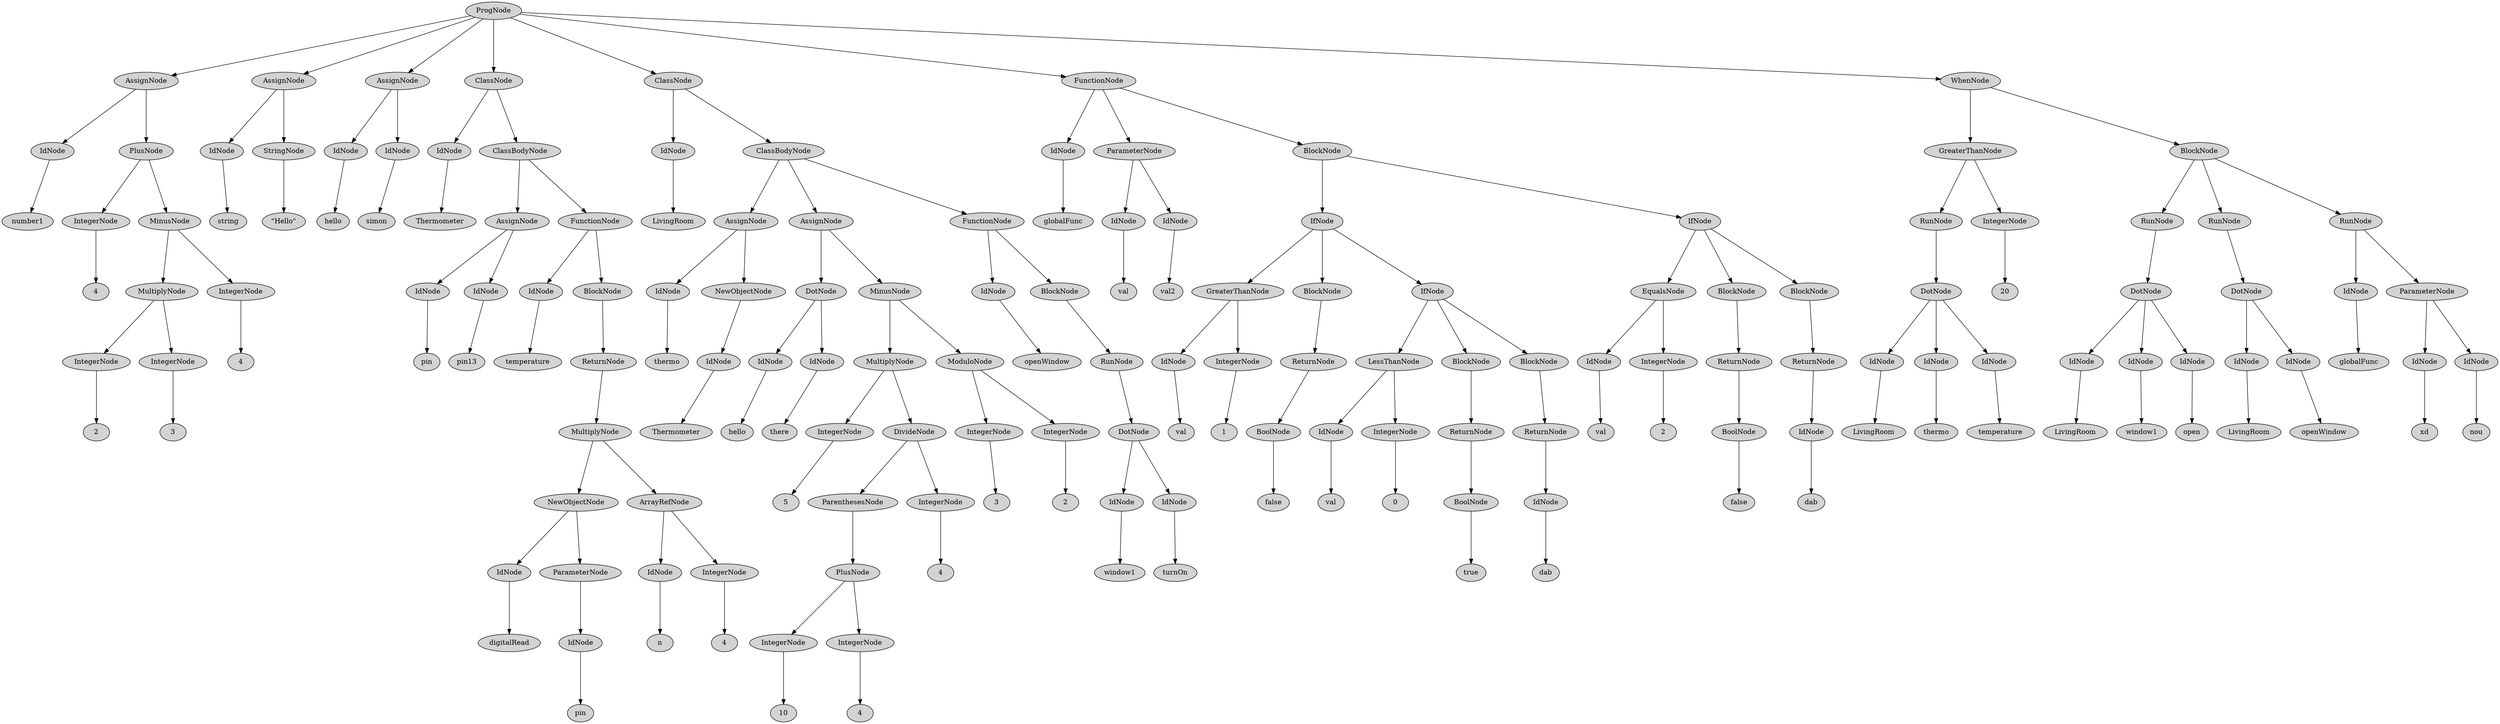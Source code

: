 digraph G {
	graph [ranksep=1.5 ratio=fill]
	node [style=filled]
	overlap=false
	6905535 [label=ProgNode]
	4477002 [label=AssignNode]
	6905535 -> 4477002
	5541458 [label=IdNode]
	4477002 -> 5541458
	8328414 [label=number1]
	5541458 -> 8328414
	6920778 [label=PlusNode]
	4477002 -> 6920778
	1521693 [label=IntegerNode]
	6920778 -> 1521693
	3304328 [label=4]
	1521693 -> 3304328
	5340075 [label=MinusNode]
	6920778 -> 5340075
	3863352 [label=MultiplyNode]
	5340075 -> 3863352
	4524613 [label=IntegerNode]
	3863352 -> 4524613
	2677047 [label=2]
	4524613 -> 2677047
	3073823 [label=IntegerNode]
	3863352 -> 3073823
	890366 [label=3]
	3073823 -> 890366
	3780197 [label=IntegerNode]
	5340075 -> 3780197
	4561519 [label=4]
	3780197 -> 4561519
	2801118 [label=AssignNode]
	6905535 -> 2801118
	8909938 [label=IdNode]
	2801118 -> 8909938
	458213 [label=string]
	8909938 -> 458213
	9821331 [label=StringNode]
	2801118 -> 9821331
	8413417 [label="\"Hello\""]
	9821331 -> 8413417
	6431284 [label=AssignNode]
	6905535 -> 6431284
	2249485 [label=IdNode]
	6431284 -> 2249485
	480142 [label=hello]
	2249485 -> 480142
	1214305 [label=IdNode]
	6431284 -> 1214305
	4935023 [label=simon]
	1214305 -> 4935023
	8625533 [label=ClassNode]
	6905535 -> 8625533
	5147655 [label=IdNode]
	8625533 -> 5147655
	6751303 [label=Thermometer]
	5147655 -> 6751303
	9349384 [label=ClassBodyNode]
	8625533 -> 9349384
	4207761 [label=AssignNode]
	9349384 -> 4207761
	9340182 [label=IdNode]
	4207761 -> 9340182
	2906876 [label=pin]
	9340182 -> 2906876
	3436913 [label=IdNode]
	4207761 -> 3436913
	6398722 [label=pin13]
	3436913 -> 6398722
	4151195 [label=FunctionNode]
	9349384 -> 4151195
	4283486 [label=IdNode]
	4151195 -> 4283486
	2018552 [label=temperature]
	4283486 -> 2018552
	7018665 [label=BlockNode]
	4151195 -> 7018665
	8392537 [label=ReturnNode]
	7018665 -> 8392537
	9497240 [label=MultiplyNode]
	8392537 -> 9497240
	3865655 [label=NewObjectNode]
	9497240 -> 3865655
	9126813 [label=IdNode]
	3865655 -> 9126813
	8526381 [label=digitalRead]
	9126813 -> 8526381
	472680 [label=ParameterNode]
	3865655 -> 472680
	47501 [label=IdNode]
	472680 -> 47501
	5849257 [label=pin]
	47501 -> 5849257
	6341896 [label=ArrayRefNode]
	9497240 -> 6341896
	7638311 [label=IdNode]
	6341896 -> 7638311
	8739436 [label=n]
	7638311 -> 8739436
	3703371 [label=IntegerNode]
	6341896 -> 3703371
	6566739 [label=4]
	3703371 -> 6566739
	4540800 [label=ClassNode]
	6905535 -> 4540800
	2339296 [label=IdNode]
	4540800 -> 2339296
	6285097 [label=LivingRoom]
	2339296 -> 6285097
	9410757 [label=ClassBodyNode]
	4540800 -> 9410757
	1750870 [label=AssignNode]
	9410757 -> 1750870
	671765 [label=IdNode]
	1750870 -> 671765
	4515325 [label=thermo]
	671765 -> 4515325
	8535049 [label=NewObjectNode]
	1750870 -> 8535049
	2433280 [label=IdNode]
	8535049 -> 2433280
	9448855 [label=Thermometer]
	2433280 -> 9448855
	6579050 [label=AssignNode]
	9410757 -> 6579050
	3481665 [label=DotNode]
	6579050 -> 3481665
	8525911 [label=IdNode]
	3481665 -> 8525911
	2336540 [label=hello]
	8525911 -> 2336540
	8191785 [label=IdNode]
	3481665 -> 8191785
	6149182 [label=there]
	8191785 -> 6149182
	9729545 [label=MinusNode]
	6579050 -> 9729545
	787622 [label=MultiplyNode]
	9729545 -> 787622
	1458391 [label=IntegerNode]
	787622 -> 1458391
	9488477 [label=5]
	1458391 -> 9488477
	1070921 [label=DivideNode]
	787622 -> 1070921
	1964126 [label=ParenthesesNode]
	1070921 -> 1964126
	8030242 [label=PlusNode]
	1964126 -> 8030242
	7290111 [label=IntegerNode]
	8030242 -> 7290111
	9435498 [label=10]
	7290111 -> 9435498
	5092363 [label=IntegerNode]
	8030242 -> 5092363
	1972525 [label=4]
	5092363 -> 1972525
	9812518 [label=IntegerNode]
	1070921 -> 9812518
	9388341 [label=4]
	9812518 -> 9388341
	2881869 [label=ModuloNode]
	9729545 -> 2881869
	8609295 [label=IntegerNode]
	2881869 -> 8609295
	411266 [label=3]
	8609295 -> 411266
	3539882 [label=IntegerNode]
	2881869 -> 3539882
	1942739 [label=2]
	3539882 -> 1942739
	2925949 [label=FunctionNode]
	9410757 -> 2925949
	539338 [label=IdNode]
	2925949 -> 539338
	9750040 [label=openWindow]
	539338 -> 9750040
	6861876 [label=BlockNode]
	2925949 -> 6861876
	4250889 [label=RunNode]
	6861876 -> 4250889
	3442375 [label=DotNode]
	4250889 -> 3442375
	3043093 [label=IdNode]
	3442375 -> 3043093
	2603271 [label=window1]
	3043093 -> 2603271
	7003900 [label=IdNode]
	3442375 -> 7003900
	7459781 [label=turnOn]
	7003900 -> 7459781
	5300630 [label=FunctionNode]
	6905535 -> 5300630
	6416603 [label=IdNode]
	5300630 -> 6416603
	5097801 [label=globalFunc]
	6416603 -> 5097801
	6425101 [label=ParameterNode]
	5300630 -> 6425101
	2180055 [label=IdNode]
	6425101 -> 2180055
	4772199 [label=val]
	2180055 -> 4772199
	3895429 [label=IdNode]
	6425101 -> 3895429
	113952 [label=val2]
	3895429 -> 113952
	1035005 [label=BlockNode]
	5300630 -> 1035005
	3662390 [label=IfNode]
	1035005 -> 3662390
	1295308 [label=GreaterThanNode]
	3662390 -> 1295308
	8686492 [label=IdNode]
	1295308 -> 8686492
	9296519 [label=val]
	8686492 -> 9296519
	7728641 [label=IntegerNode]
	1295308 -> 7728641
	2593401 [label=1]
	7728641 -> 2593401
	2043406 [label=BlockNode]
	3662390 -> 2043406
	8327982 [label=ReturnNode]
	2043406 -> 8327982
	33356 [label=BoolNode]
	8327982 -> 33356
	2890343 [label=false]
	33356 -> 2890343
	4552164 [label=IfNode]
	3662390 -> 4552164
	2813484 [label=LessThanNode]
	4552164 -> 2813484
	3566510 [label=IdNode]
	2813484 -> 3566510
	6018180 [label=val]
	3566510 -> 6018180
	2885972 [label=IntegerNode]
	2813484 -> 2885972
	4290432 [label=0]
	2885972 -> 4290432
	428197 [label=BlockNode]
	4552164 -> 428197
	8780362 [label=ReturnNode]
	428197 -> 8780362
	6570514 [label=BoolNode]
	8780362 -> 6570514
	5089620 [label=true]
	6570514 -> 5089620
	4968311 [label=BlockNode]
	4552164 -> 4968311
	2002970 [label=ReturnNode]
	4968311 -> 2002970
	7301059 [label=IdNode]
	2002970 -> 7301059
	1476966 [label=dab]
	7301059 -> 1476966
	7044146 [label=IfNode]
	1035005 -> 7044146
	1362338 [label=EqualsNode]
	7044146 -> 1362338
	1491414 [label=IdNode]
	1362338 -> 1491414
	2411161 [label=val]
	1491414 -> 2411161
	2580945 [label=IntegerNode]
	1362338 -> 2580945
	4918280 [label=2]
	2580945 -> 4918280
	9060222 [label=BlockNode]
	7044146 -> 9060222
	5017495 [label=ReturnNode]
	9060222 -> 5017495
	8992911 [label=BoolNode]
	5017495 -> 8992911
	1227391 [label=false]
	8992911 -> 1227391
	4730098 [label=BlockNode]
	7044146 -> 4730098
	6451241 [label=ReturnNode]
	4730098 -> 6451241
	7029007 [label=IdNode]
	6451241 -> 7029007
	7350073 [label=dab]
	7029007 -> 7350073
	7839617 [label=WhenNode]
	6905535 -> 7839617
	1622194 [label=GreaterThanNode]
	7839617 -> 1622194
	2277791 [label=RunNode]
	1622194 -> 2277791
	6499398 [label=DotNode]
	2277791 -> 6499398
	1577748 [label=IdNode]
	6499398 -> 1577748
	7007989 [label=LivingRoom]
	1577748 -> 7007989
	4798914 [label=IdNode]
	6499398 -> 4798914
	9062272 [label=thermo]
	4798914 -> 9062272
	5714936 [label=IdNode]
	6499398 -> 5714936
	3437616 [label=temperature]
	5714936 -> 3437616
	5719170 [label=IntegerNode]
	1622194 -> 5719170
	9190638 [label=20]
	5719170 -> 9190638
	6345974 [label=BlockNode]
	7839617 -> 6345974
	8441043 [label=RunNode]
	6345974 -> 8441043
	9093360 [label=DotNode]
	8441043 -> 9093360
	3887462 [label=IdNode]
	9093360 -> 3887462
	4352380 [label=LivingRoom]
	3887462 -> 4352380
	7847388 [label=IdNode]
	9093360 -> 7847388
	983762 [label=window1]
	7847388 -> 983762
	1501688 [label=IdNode]
	9093360 -> 1501688
	3958927 [label=open]
	1501688 -> 3958927
	8832587 [label=RunNode]
	6345974 -> 8832587
	3448646 [label=DotNode]
	8832587 -> 3448646
	8790277 [label=IdNode]
	3448646 -> 8790277
	4891890 [label=LivingRoom]
	8790277 -> 4891890
	4954007 [label=IdNode]
	3448646 -> 4954007
	7838990 [label=openWindow]
	4954007 -> 7838990
	1661899 [label=RunNode]
	6345974 -> 1661899
	2254145 [label=IdNode]
	1661899 -> 2254145
	4360577 [label=globalFunc]
	2254145 -> 4360577
	9412822 [label=ParameterNode]
	1661899 -> 9412822
	5229323 [label=IdNode]
	9412822 -> 5229323
	3977435 [label=xd]
	5229323 -> 3977435
	3890566 [label=IdNode]
	9412822 -> 3890566
	1795052 [label=nou]
	3890566 -> 1795052
}
